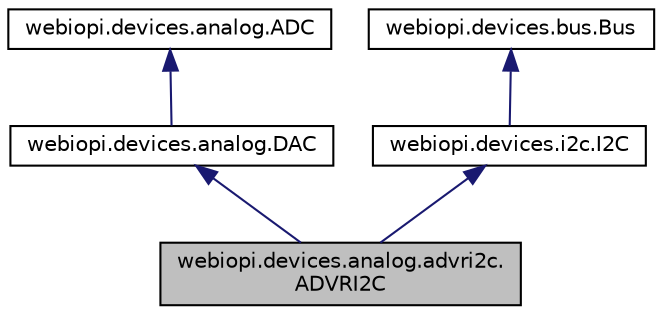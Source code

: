digraph "webiopi.devices.analog.advri2c.ADVRI2C"
{
  edge [fontname="Helvetica",fontsize="10",labelfontname="Helvetica",labelfontsize="10"];
  node [fontname="Helvetica",fontsize="10",shape=record];
  Node1 [label="webiopi.devices.analog.advri2c.\lADVRI2C",height=0.2,width=0.4,color="black", fillcolor="grey75", style="filled", fontcolor="black"];
  Node2 -> Node1 [dir="back",color="midnightblue",fontsize="10",style="solid",fontname="Helvetica"];
  Node2 [label="webiopi.devices.analog.DAC",height=0.2,width=0.4,color="black", fillcolor="white", style="filled",URL="$classwebiopi_1_1devices_1_1analog_1_1DAC.html"];
  Node3 -> Node2 [dir="back",color="midnightblue",fontsize="10",style="solid",fontname="Helvetica"];
  Node3 [label="webiopi.devices.analog.ADC",height=0.2,width=0.4,color="black", fillcolor="white", style="filled",URL="$classwebiopi_1_1devices_1_1analog_1_1ADC.html"];
  Node4 -> Node1 [dir="back",color="midnightblue",fontsize="10",style="solid",fontname="Helvetica"];
  Node4 [label="webiopi.devices.i2c.I2C",height=0.2,width=0.4,color="black", fillcolor="white", style="filled",URL="$classwebiopi_1_1devices_1_1i2c_1_1I2C.html"];
  Node5 -> Node4 [dir="back",color="midnightblue",fontsize="10",style="solid",fontname="Helvetica"];
  Node5 [label="webiopi.devices.bus.Bus",height=0.2,width=0.4,color="black", fillcolor="white", style="filled",URL="$classwebiopi_1_1devices_1_1bus_1_1Bus.html"];
}
